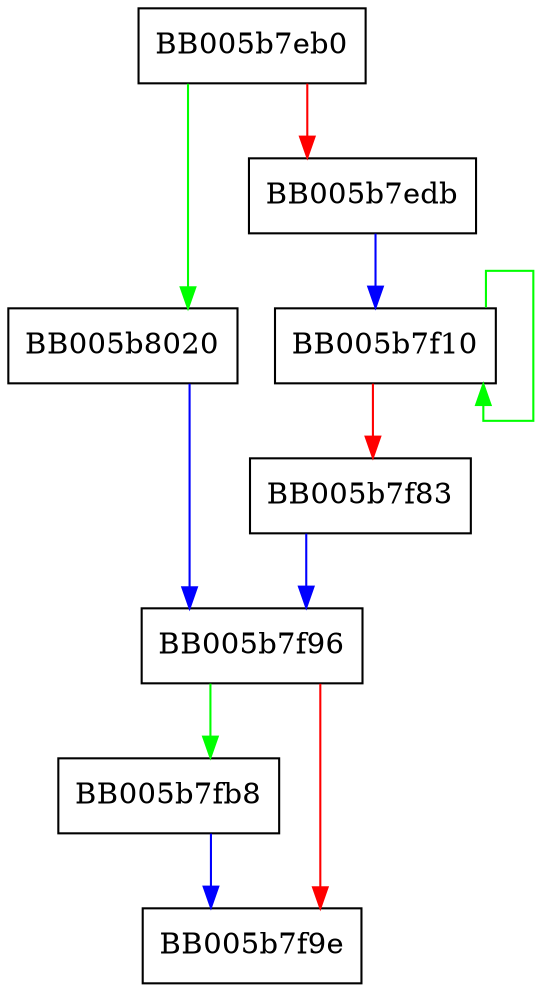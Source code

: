 digraph des_ede3_cfb8_cipher {
  node [shape="box"];
  graph [splines=ortho];
  BB005b7eb0 -> BB005b8020 [color="green"];
  BB005b7eb0 -> BB005b7edb [color="red"];
  BB005b7edb -> BB005b7f10 [color="blue"];
  BB005b7f10 -> BB005b7f10 [color="green"];
  BB005b7f10 -> BB005b7f83 [color="red"];
  BB005b7f83 -> BB005b7f96 [color="blue"];
  BB005b7f96 -> BB005b7fb8 [color="green"];
  BB005b7f96 -> BB005b7f9e [color="red"];
  BB005b7fb8 -> BB005b7f9e [color="blue"];
  BB005b8020 -> BB005b7f96 [color="blue"];
}